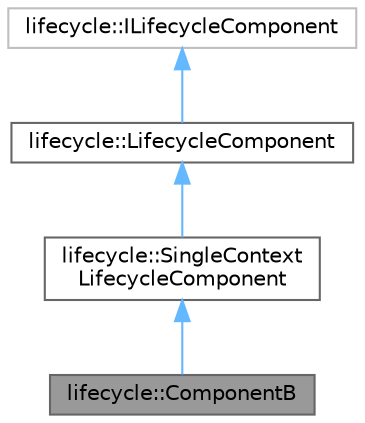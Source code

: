 digraph "lifecycle::ComponentB"
{
 // LATEX_PDF_SIZE
  bgcolor="transparent";
  edge [fontname=Helvetica,fontsize=10,labelfontname=Helvetica,labelfontsize=10];
  node [fontname=Helvetica,fontsize=10,shape=box,height=0.2,width=0.4];
  Node1 [id="Node000001",label="lifecycle::ComponentB",height=0.2,width=0.4,color="gray40", fillcolor="grey60", style="filled", fontcolor="black",tooltip=" "];
  Node2 -> Node1 [id="edge1_Node000001_Node000002",dir="back",color="steelblue1",style="solid",tooltip=" "];
  Node2 [id="Node000002",label="lifecycle::SingleContext\lLifecycleComponent",height=0.2,width=0.4,color="gray40", fillcolor="white", style="filled",URL="$db/dcc/classlifecycle_1_1SingleContextLifecycleComponent.html",tooltip=" "];
  Node3 -> Node2 [id="edge2_Node000002_Node000003",dir="back",color="steelblue1",style="solid",tooltip=" "];
  Node3 [id="Node000003",label="lifecycle::LifecycleComponent",height=0.2,width=0.4,color="gray40", fillcolor="white", style="filled",URL="$d9/d06/classlifecycle_1_1LifecycleComponent.html",tooltip=" "];
  Node4 -> Node3 [id="edge3_Node000003_Node000004",dir="back",color="steelblue1",style="solid",tooltip=" "];
  Node4 [id="Node000004",label="lifecycle::ILifecycleComponent",height=0.2,width=0.4,color="grey75", fillcolor="white", style="filled",URL="$d1/db3/classlifecycle_1_1ILifecycleComponent.html",tooltip=" "];
}
